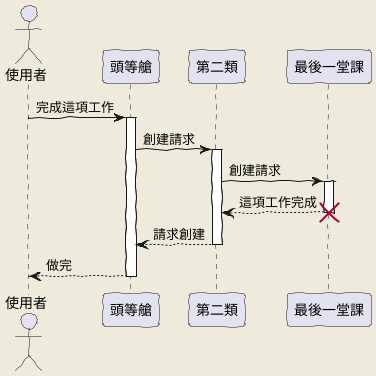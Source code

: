 @startuml

' Hello

skinparam handwritten true
skinparam backgroundColor #EEEBDC

actor 使用者
participant "頭等艙" as A
participant "第二類" as B
participant "最後一堂課" as 別的東西

使用者 -> A: 完成這項工作
activate A

A -> B: 創建請求
activate B

B -> 別的東西: 創建請求
activate 別的東西
別的東西 --> B: 這項工作完成
destroy 別的東西

B --> A: 請求創建
deactivate B

A --> 使用者: 做完
deactivate A
@enduml
